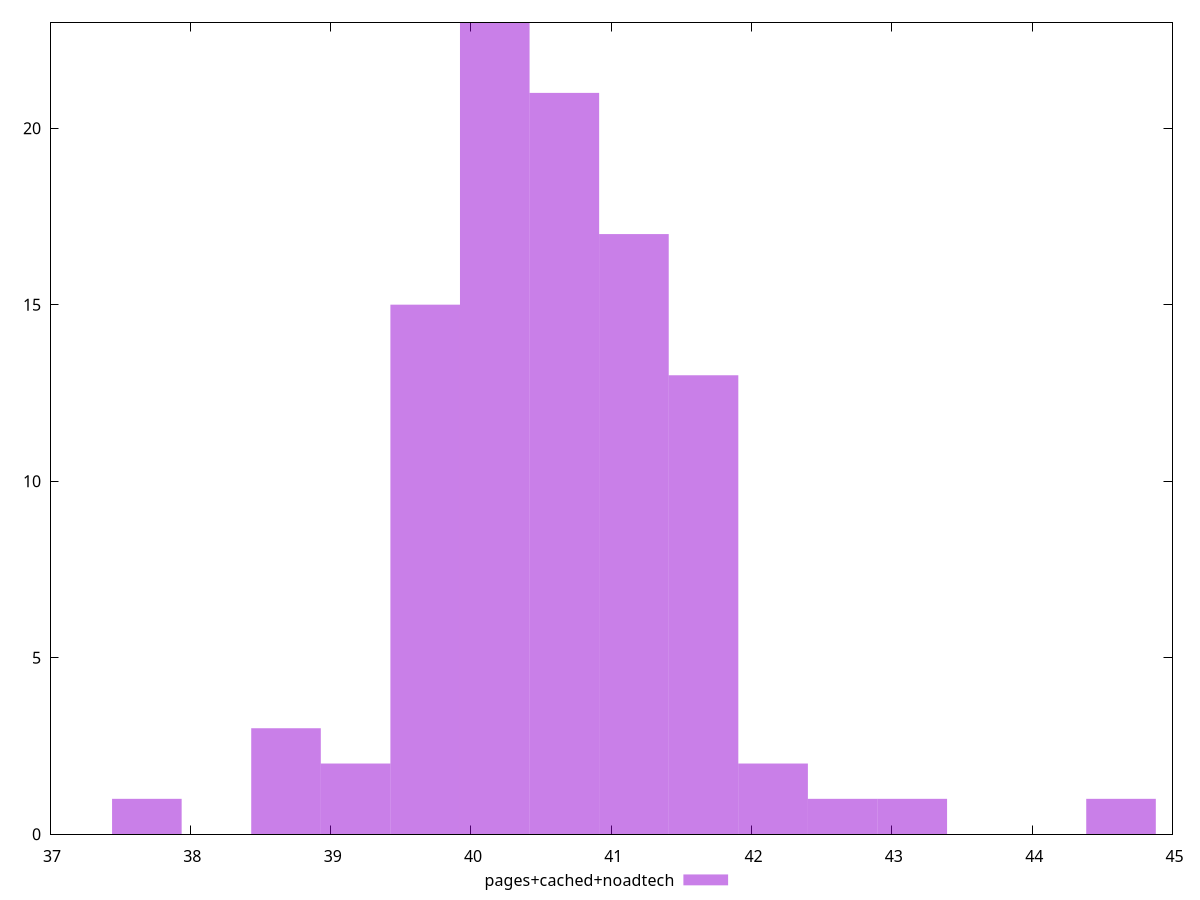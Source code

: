$_pagesCachedNoadtech <<EOF
41.65761265881584 13
39.67391681791985 15
41.161688698591846 17
40.66576473836785 21
40.16984077814385 23
37.69022097702386 1
44.633156420159835 1
38.68206889747186 3
42.15353661903984 2
43.145384539487836 1
39.177992857695855 2
42.64946057926384 1
EOF
set key outside below
set terminal pngcairo
set output "report_00006_2020-11-02T20-21-41.718Z/bootup-time/pages+cached+noadtech//raw_hist.png"
set yrange [0:23]
set boxwidth 0.49592396022399815
set style fill transparent solid 0.5 noborder
plot $_pagesCachedNoadtech title "pages+cached+noadtech" with boxes ,